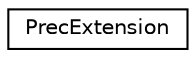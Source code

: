 digraph "Graphical Class Hierarchy"
{
 // LATEX_PDF_SIZE
  edge [fontname="Helvetica",fontsize="10",labelfontname="Helvetica",labelfontsize="10"];
  node [fontname="Helvetica",fontsize="10",shape=record];
  rankdir="LR";
  Node0 [label="PrecExtension",height=0.2,width=0.4,color="black", fillcolor="white", style="filled",URL="$classPrecExtension.html",tooltip=" "];
}
